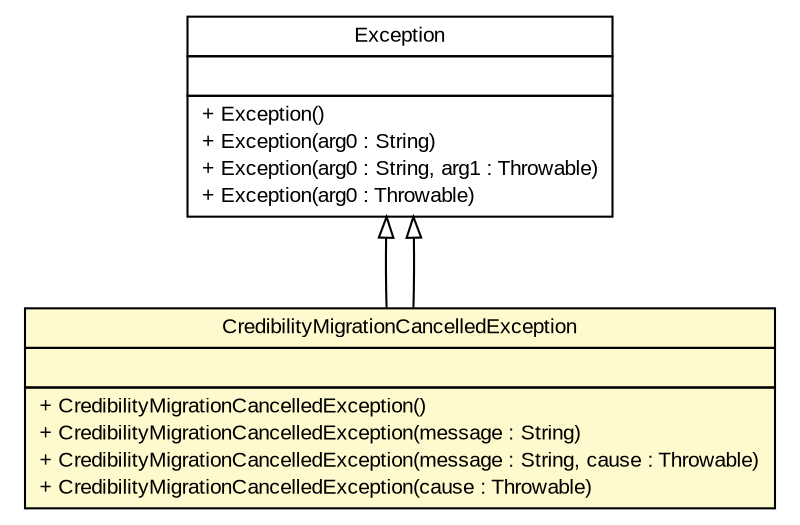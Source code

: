 #!/usr/local/bin/dot
#
# Class diagram 
# Generated by UMLGraph version R5_6-24-gf6e263 (http://www.umlgraph.org/)
#

digraph G {
	edge [fontname="arial",fontsize=10,labelfontname="arial",labelfontsize=10];
	node [fontname="arial",fontsize=10,shape=plaintext];
	nodesep=0.25;
	ranksep=0.5;
	// gov.sandia.cf.exceptions.CredibilityMigrationCancelledException
	c74492 [label=<<table title="gov.sandia.cf.exceptions.CredibilityMigrationCancelledException" border="0" cellborder="1" cellspacing="0" cellpadding="2" port="p" bgcolor="lemonChiffon" href="./CredibilityMigrationCancelledException.html">
		<tr><td><table border="0" cellspacing="0" cellpadding="1">
<tr><td align="center" balign="center"> CredibilityMigrationCancelledException </td></tr>
		</table></td></tr>
		<tr><td><table border="0" cellspacing="0" cellpadding="1">
<tr><td align="left" balign="left">  </td></tr>
		</table></td></tr>
		<tr><td><table border="0" cellspacing="0" cellpadding="1">
<tr><td align="left" balign="left"> + CredibilityMigrationCancelledException() </td></tr>
<tr><td align="left" balign="left"> + CredibilityMigrationCancelledException(message : String) </td></tr>
<tr><td align="left" balign="left"> + CredibilityMigrationCancelledException(message : String, cause : Throwable) </td></tr>
<tr><td align="left" balign="left"> + CredibilityMigrationCancelledException(cause : Throwable) </td></tr>
		</table></td></tr>
		</table>>, URL="./CredibilityMigrationCancelledException.html", fontname="arial", fontcolor="black", fontsize=10.0];
	//gov.sandia.cf.exceptions.CredibilityMigrationCancelledException extends java.lang.Exception
	c74890:p -> c74492:p [dir=back,arrowtail=empty];
	//gov.sandia.cf.exceptions.CredibilityMigrationCancelledException extends java.lang.Exception
	c74890:p -> c74492:p [dir=back,arrowtail=empty];
	// java.lang.Exception
	c74890 [label=<<table title="java.lang.Exception" border="0" cellborder="1" cellspacing="0" cellpadding="2" port="p" href="http://java.sun.com/j2se/1.4.2/docs/api/java/lang/Exception.html">
		<tr><td><table border="0" cellspacing="0" cellpadding="1">
<tr><td align="center" balign="center"> Exception </td></tr>
		</table></td></tr>
		<tr><td><table border="0" cellspacing="0" cellpadding="1">
<tr><td align="left" balign="left">  </td></tr>
		</table></td></tr>
		<tr><td><table border="0" cellspacing="0" cellpadding="1">
<tr><td align="left" balign="left"> + Exception() </td></tr>
<tr><td align="left" balign="left"> + Exception(arg0 : String) </td></tr>
<tr><td align="left" balign="left"> + Exception(arg0 : String, arg1 : Throwable) </td></tr>
<tr><td align="left" balign="left"> + Exception(arg0 : Throwable) </td></tr>
		</table></td></tr>
		</table>>, URL="http://java.sun.com/j2se/1.4.2/docs/api/java/lang/Exception.html", fontname="arial", fontcolor="black", fontsize=10.0];
}

